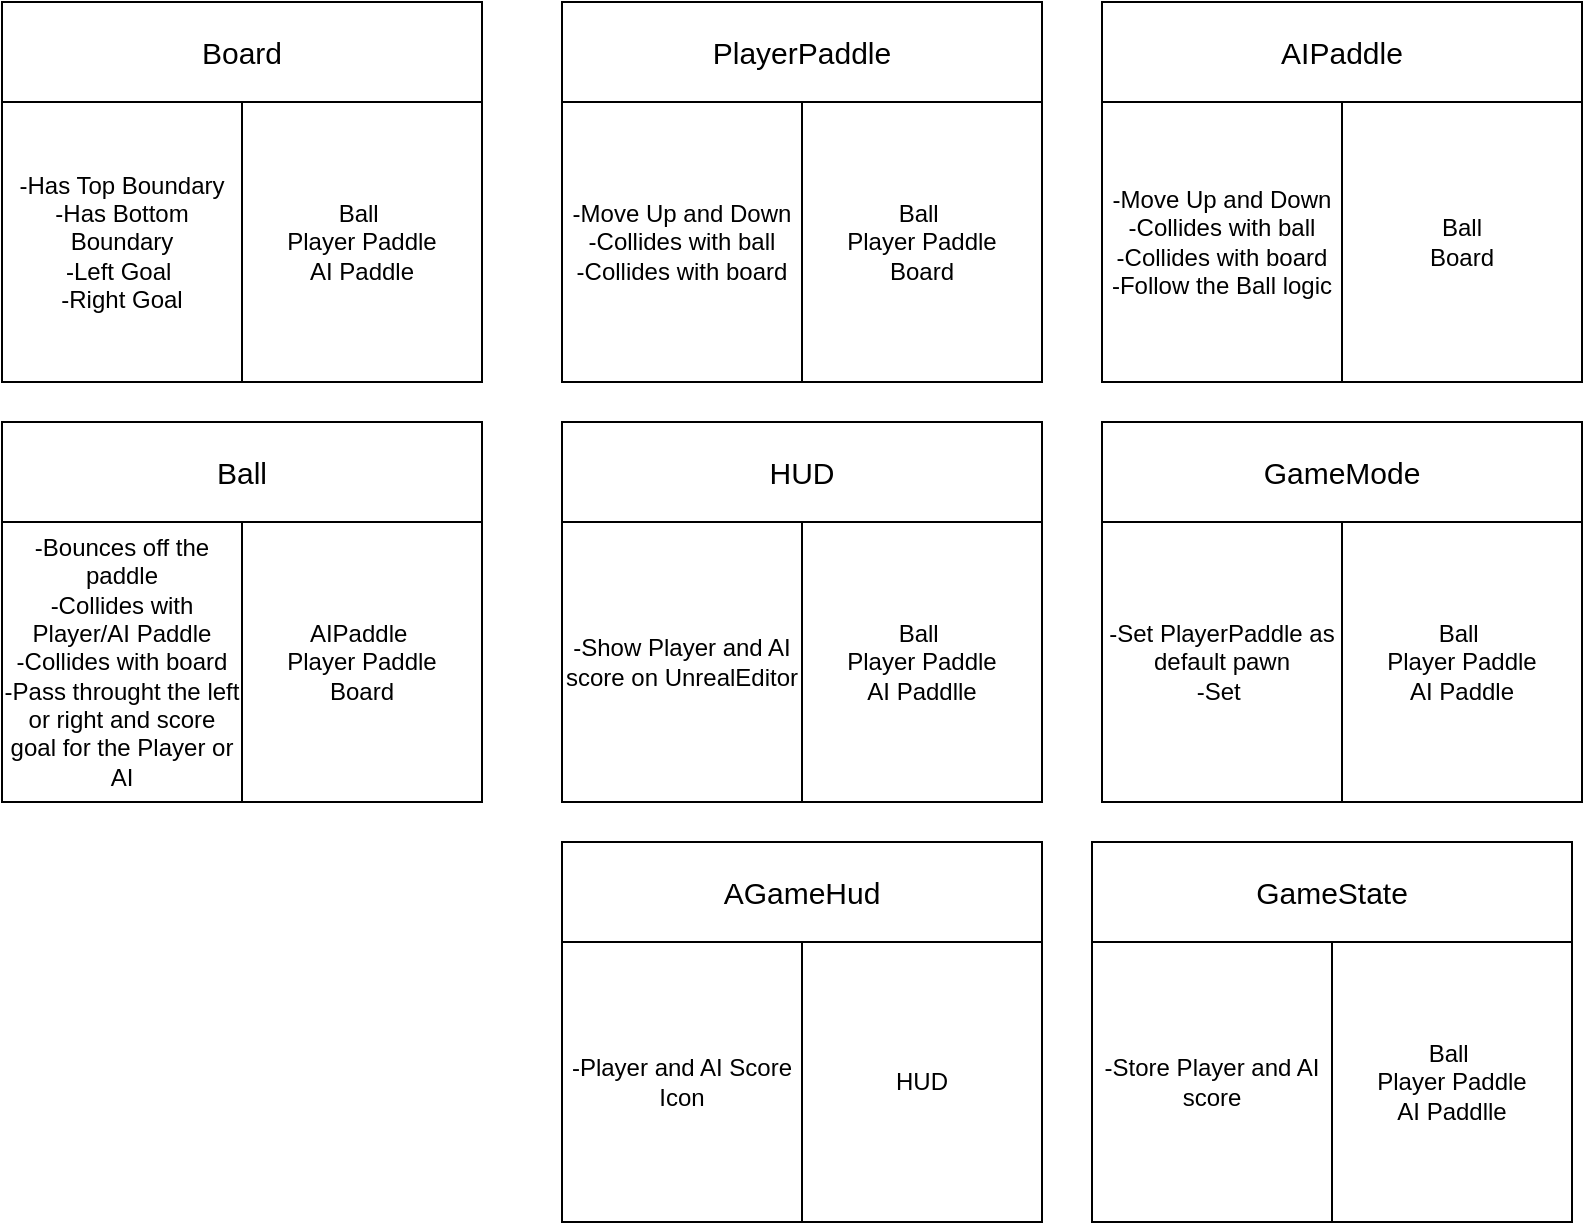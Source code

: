 <mxfile version="13.7.9" type="device"><diagram id="pw_2NIYq85ZzE30mhHJp" name="Page-1"><mxGraphModel dx="1463" dy="903" grid="1" gridSize="10" guides="1" tooltips="1" connect="1" arrows="1" fold="1" page="1" pageScale="1" pageWidth="1390" pageHeight="980" math="0" shadow="0"><root><mxCell id="0"/><mxCell id="1" parent="0"/><mxCell id="w_zQDiy9mvcVJpexDvNp-1" value="&lt;font style=&quot;font-size: 15px&quot;&gt;Board&lt;/font&gt;" style="rounded=0;whiteSpace=wrap;html=1;" parent="1" vertex="1"><mxGeometry x="30" y="50" width="240" height="50" as="geometry"/></mxCell><mxCell id="w_zQDiy9mvcVJpexDvNp-2" value="-Has Top Boundary&lt;br&gt;-Has Bottom Boundary&lt;br&gt;-Left Goal&amp;nbsp;&lt;br&gt;-Right Goal" style="rounded=0;whiteSpace=wrap;html=1;" parent="1" vertex="1"><mxGeometry x="30" y="100" width="120" height="140" as="geometry"/></mxCell><mxCell id="w_zQDiy9mvcVJpexDvNp-7" value="Ball&amp;nbsp;&lt;br&gt;Player Paddle&lt;br&gt;AI Paddle&lt;br&gt;" style="rounded=0;whiteSpace=wrap;html=1;" parent="1" vertex="1"><mxGeometry x="150" y="100" width="120" height="140" as="geometry"/></mxCell><mxCell id="w_zQDiy9mvcVJpexDvNp-8" value="&lt;span style=&quot;font-size: 15px&quot;&gt;PlayerPaddle&lt;/span&gt;" style="rounded=0;whiteSpace=wrap;html=1;" parent="1" vertex="1"><mxGeometry x="310" y="50" width="240" height="50" as="geometry"/></mxCell><mxCell id="w_zQDiy9mvcVJpexDvNp-9" value="-Move Up and Down&lt;br&gt;-Collides with ball&lt;br&gt;-Collides with board" style="rounded=0;whiteSpace=wrap;html=1;" parent="1" vertex="1"><mxGeometry x="310" y="100" width="120" height="140" as="geometry"/></mxCell><mxCell id="w_zQDiy9mvcVJpexDvNp-10" value="Ball&amp;nbsp;&lt;br&gt;Player Paddle&lt;br&gt;Board" style="rounded=0;whiteSpace=wrap;html=1;" parent="1" vertex="1"><mxGeometry x="430" y="100" width="120" height="140" as="geometry"/></mxCell><mxCell id="w_zQDiy9mvcVJpexDvNp-11" value="&lt;span style=&quot;font-size: 15px&quot;&gt;AIPaddle&lt;/span&gt;" style="rounded=0;whiteSpace=wrap;html=1;" parent="1" vertex="1"><mxGeometry x="580" y="50" width="240" height="50" as="geometry"/></mxCell><mxCell id="w_zQDiy9mvcVJpexDvNp-12" value="-Move Up and Down&lt;br&gt;-Collides with ball&lt;br&gt;-Collides with board&lt;br&gt;-Follow the Ball logic" style="rounded=0;whiteSpace=wrap;html=1;" parent="1" vertex="1"><mxGeometry x="580" y="100" width="120" height="140" as="geometry"/></mxCell><mxCell id="w_zQDiy9mvcVJpexDvNp-13" value="Ball&lt;br&gt;Board" style="rounded=0;whiteSpace=wrap;html=1;" parent="1" vertex="1"><mxGeometry x="700" y="100" width="120" height="140" as="geometry"/></mxCell><mxCell id="w_zQDiy9mvcVJpexDvNp-14" value="&lt;span style=&quot;font-size: 15px&quot;&gt;Ball&lt;/span&gt;" style="rounded=0;whiteSpace=wrap;html=1;" parent="1" vertex="1"><mxGeometry x="30" y="260" width="240" height="50" as="geometry"/></mxCell><mxCell id="w_zQDiy9mvcVJpexDvNp-15" value="-Bounces off the paddle&lt;br&gt;-Collides with Player/AI Paddle&lt;br&gt;-Collides with board&lt;br&gt;-Pass throught the left or right and score goal for the Player or AI" style="rounded=0;whiteSpace=wrap;html=1;" parent="1" vertex="1"><mxGeometry x="30" y="310" width="120" height="140" as="geometry"/></mxCell><mxCell id="w_zQDiy9mvcVJpexDvNp-16" value="AIPaddle&amp;nbsp;&lt;br&gt;Player Paddle&lt;br&gt;Board" style="rounded=0;whiteSpace=wrap;html=1;" parent="1" vertex="1"><mxGeometry x="150" y="310" width="120" height="140" as="geometry"/></mxCell><mxCell id="w_zQDiy9mvcVJpexDvNp-17" value="&lt;span style=&quot;font-size: 15px&quot;&gt;HUD&lt;/span&gt;" style="rounded=0;whiteSpace=wrap;html=1;" parent="1" vertex="1"><mxGeometry x="310" y="260" width="240" height="50" as="geometry"/></mxCell><mxCell id="w_zQDiy9mvcVJpexDvNp-18" value="-Show Player and AI score on UnrealEditor" style="rounded=0;whiteSpace=wrap;html=1;" parent="1" vertex="1"><mxGeometry x="310" y="310" width="120" height="140" as="geometry"/></mxCell><mxCell id="w_zQDiy9mvcVJpexDvNp-19" value="Ball&amp;nbsp;&lt;br&gt;Player Paddle&lt;br&gt;AI Paddlle" style="rounded=0;whiteSpace=wrap;html=1;" parent="1" vertex="1"><mxGeometry x="430" y="310" width="120" height="140" as="geometry"/></mxCell><mxCell id="w_zQDiy9mvcVJpexDvNp-20" value="&lt;span style=&quot;font-size: 15px&quot;&gt;GameMode&lt;/span&gt;" style="rounded=0;whiteSpace=wrap;html=1;" parent="1" vertex="1"><mxGeometry x="580" y="260" width="240" height="50" as="geometry"/></mxCell><mxCell id="w_zQDiy9mvcVJpexDvNp-21" value="-Set PlayerPaddle as default pawn&lt;br&gt;-Set&amp;nbsp;" style="rounded=0;whiteSpace=wrap;html=1;" parent="1" vertex="1"><mxGeometry x="580" y="310" width="120" height="140" as="geometry"/></mxCell><mxCell id="w_zQDiy9mvcVJpexDvNp-22" value="Ball&amp;nbsp;&lt;br&gt;Player Paddle&lt;br&gt;AI Paddle&lt;br&gt;" style="rounded=0;whiteSpace=wrap;html=1;" parent="1" vertex="1"><mxGeometry x="700" y="310" width="120" height="140" as="geometry"/></mxCell><mxCell id="FjLgLg3fOKD-_MVmrsM7-2" value="&lt;span style=&quot;font-size: 15px&quot;&gt;GameState&lt;/span&gt;" style="rounded=0;whiteSpace=wrap;html=1;" vertex="1" parent="1"><mxGeometry x="575" y="470" width="240" height="50" as="geometry"/></mxCell><mxCell id="FjLgLg3fOKD-_MVmrsM7-3" value="-Store Player and AI score" style="rounded=0;whiteSpace=wrap;html=1;" vertex="1" parent="1"><mxGeometry x="575" y="520" width="120" height="140" as="geometry"/></mxCell><mxCell id="FjLgLg3fOKD-_MVmrsM7-4" value="Ball&amp;nbsp;&lt;br&gt;Player Paddle&lt;br&gt;AI Paddlle" style="rounded=0;whiteSpace=wrap;html=1;" vertex="1" parent="1"><mxGeometry x="695" y="520" width="120" height="140" as="geometry"/></mxCell><mxCell id="FjLgLg3fOKD-_MVmrsM7-5" value="&lt;span style=&quot;font-size: 15px&quot;&gt;AGameHud&lt;/span&gt;" style="rounded=0;whiteSpace=wrap;html=1;" vertex="1" parent="1"><mxGeometry x="310" y="470" width="240" height="50" as="geometry"/></mxCell><mxCell id="FjLgLg3fOKD-_MVmrsM7-6" value="-Player and AI Score Icon" style="rounded=0;whiteSpace=wrap;html=1;" vertex="1" parent="1"><mxGeometry x="310" y="520" width="120" height="140" as="geometry"/></mxCell><mxCell id="FjLgLg3fOKD-_MVmrsM7-7" value="HUD" style="rounded=0;whiteSpace=wrap;html=1;" vertex="1" parent="1"><mxGeometry x="430" y="520" width="120" height="140" as="geometry"/></mxCell></root></mxGraphModel></diagram></mxfile>